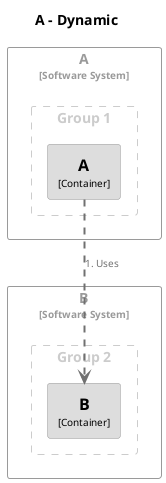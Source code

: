 @startuml
set separator none
title A - Dynamic

top to bottom direction

skinparam {
  arrowFontSize 10
  defaultTextAlignment center
  wrapWidth 200
  maxMessageSize 100
}

hide stereotype

skinparam rectangle<<A.A>> {
  BackgroundColor #dddddd
  FontColor #000000
  BorderColor #9a9a9a
  shadowing false
}
skinparam rectangle<<B.B>> {
  BackgroundColor #dddddd
  FontColor #000000
  BorderColor #9a9a9a
  shadowing false
}
skinparam rectangle<<A>> {
  BorderColor #9a9a9a
  FontColor #9a9a9a
  shadowing false
}
skinparam rectangle<<B>> {
  BorderColor #9a9a9a
  FontColor #9a9a9a
  shadowing false
}

rectangle "A\n<size:10>[Software System]</size>" <<A>> {
  rectangle "Group 1" <<group1>> {
    skinparam RectangleBorderColor<<group1>> #cccccc
    skinparam RectangleFontColor<<group1>> #cccccc
    skinparam RectangleBorderStyle<<group1>> dashed

    rectangle "==A\n<size:10>[Container]</size>" <<A.A>> as A.A
  }

}

rectangle "B\n<size:10>[Software System]</size>" <<B>> {
  rectangle "Group 2" <<group2>> {
    skinparam RectangleBorderColor<<group2>> #cccccc
    skinparam RectangleFontColor<<group2>> #cccccc
    skinparam RectangleBorderStyle<<group2>> dashed

    rectangle "==B\n<size:10>[Container]</size>" <<B.B>> as B.B
  }

}

A.A .[#707070,thickness=2].> B.B : "<color:#707070>1. Uses"
@enduml